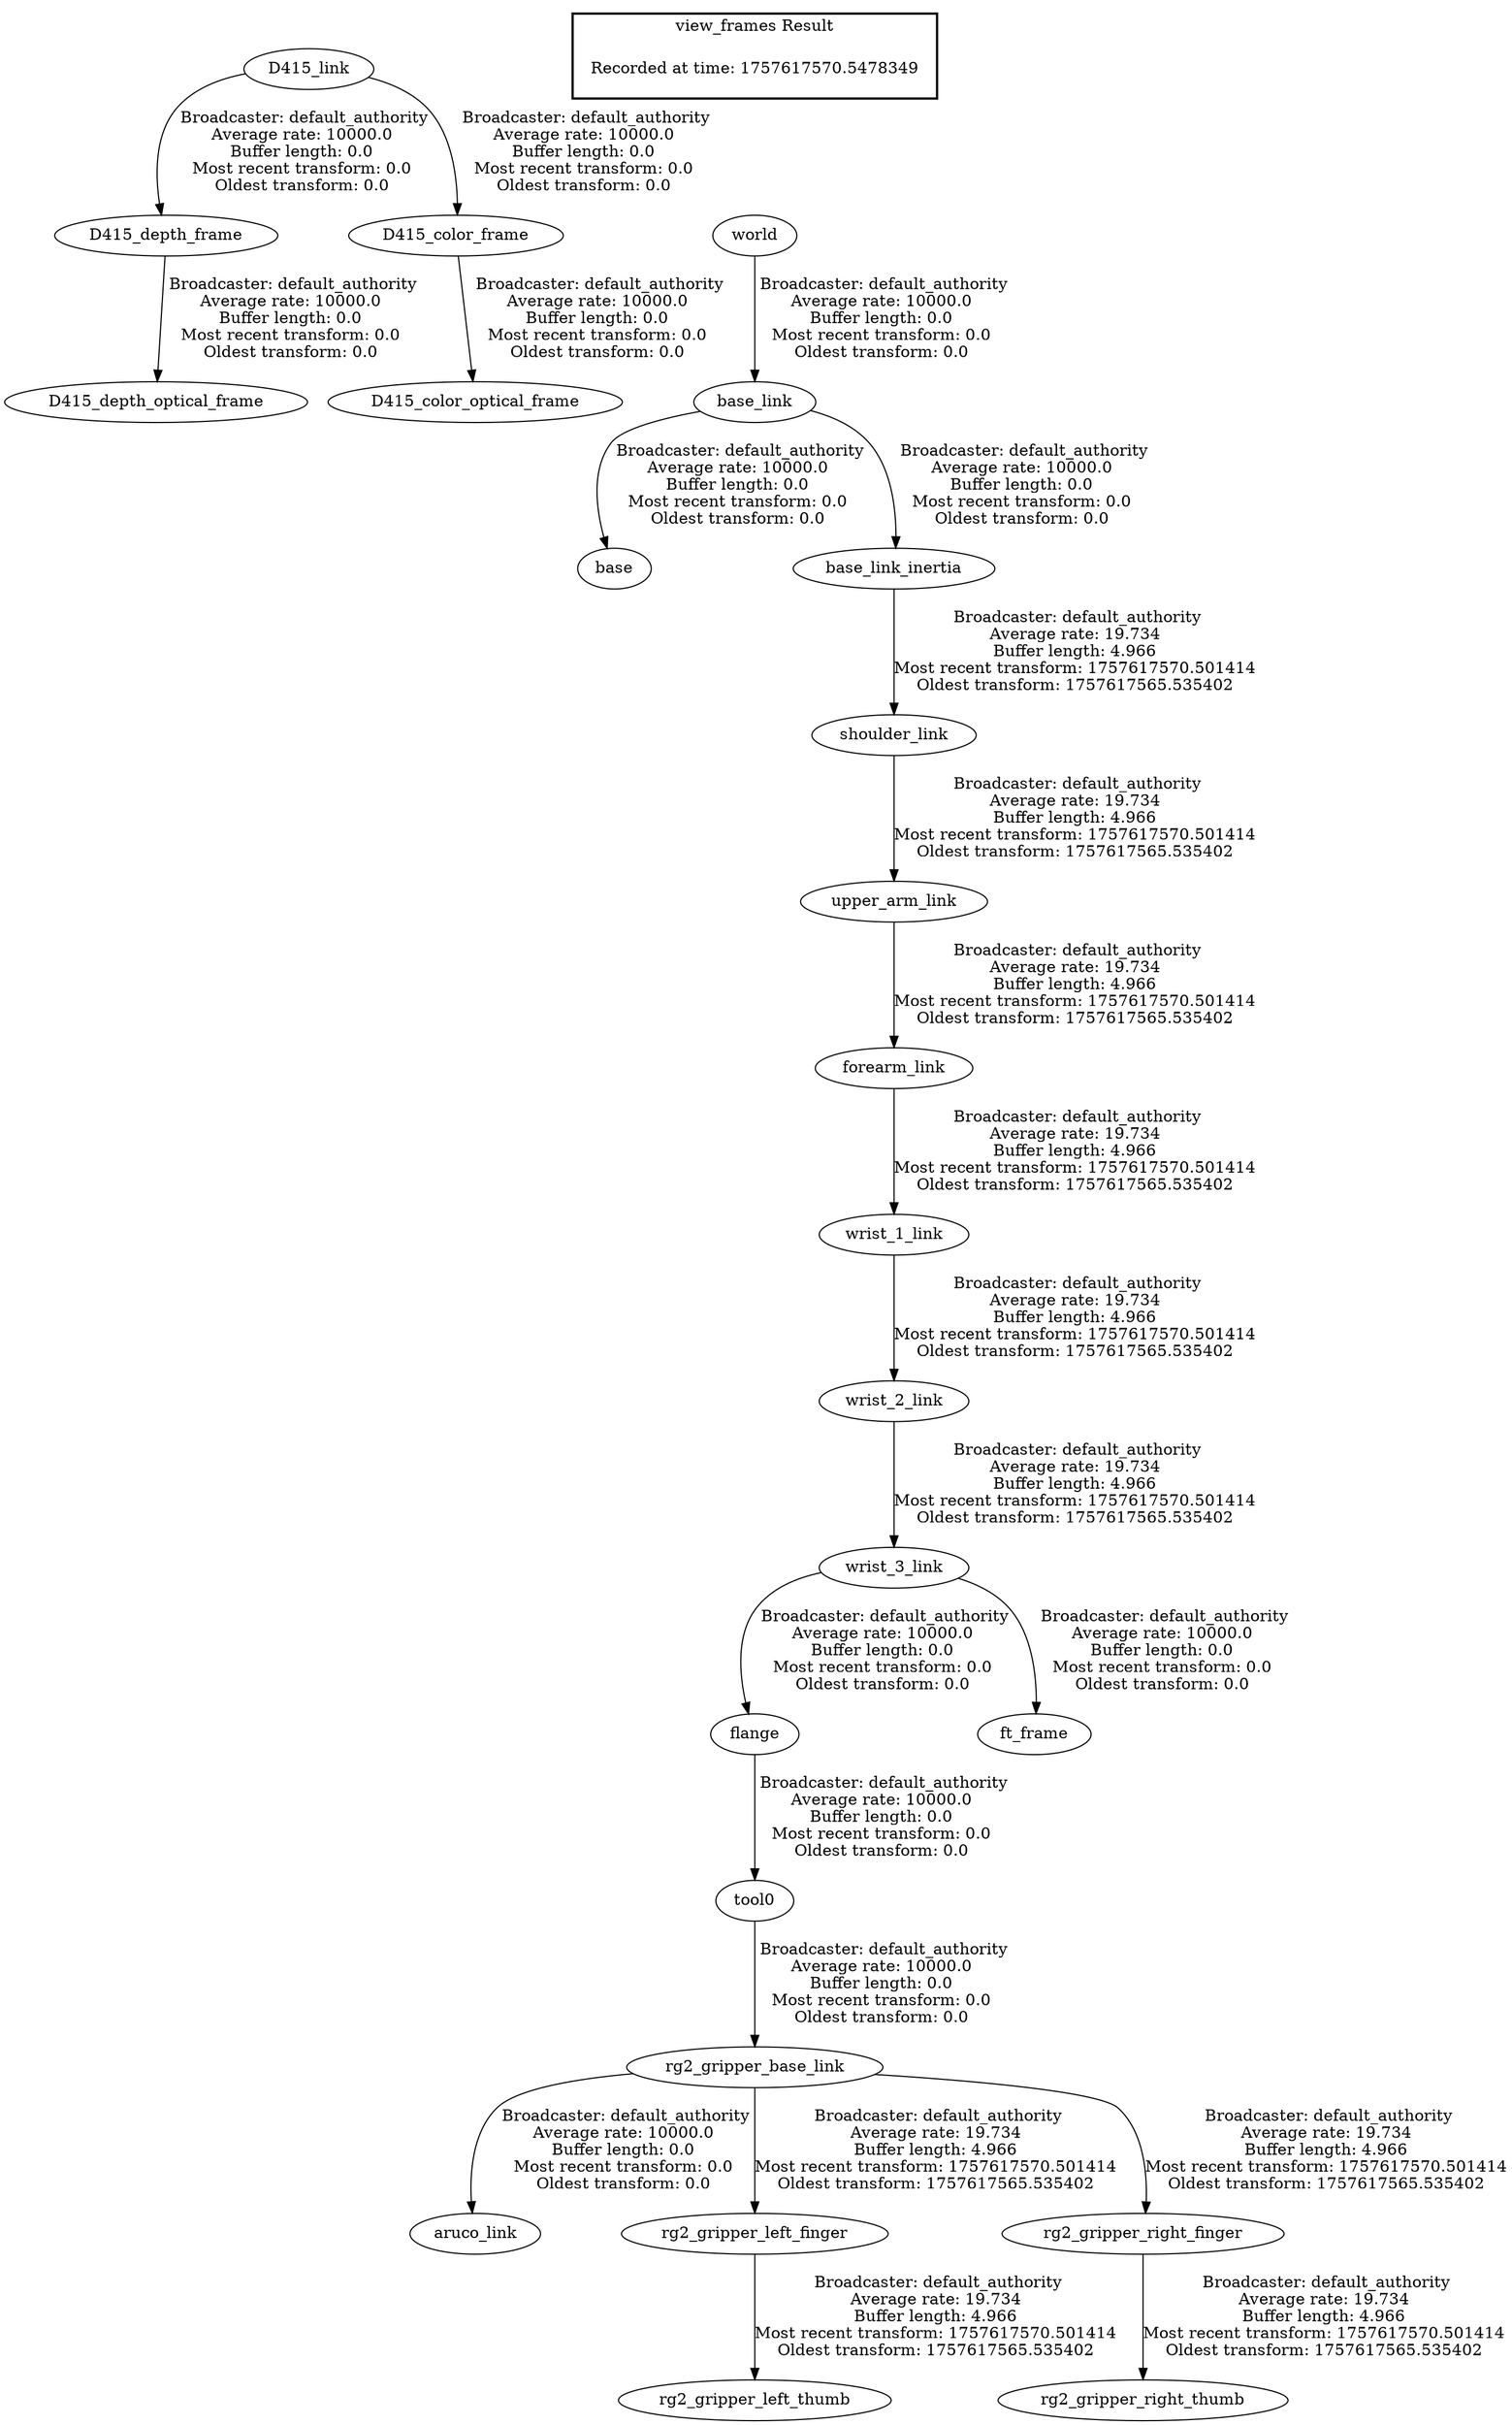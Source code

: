 digraph G {
"D415_link" -> "D415_depth_frame"[label=" Broadcaster: default_authority\nAverage rate: 10000.0\nBuffer length: 0.0\nMost recent transform: 0.0\nOldest transform: 0.0\n"];
"D415_depth_frame" -> "D415_depth_optical_frame"[label=" Broadcaster: default_authority\nAverage rate: 10000.0\nBuffer length: 0.0\nMost recent transform: 0.0\nOldest transform: 0.0\n"];
"D415_link" -> "D415_color_frame"[label=" Broadcaster: default_authority\nAverage rate: 10000.0\nBuffer length: 0.0\nMost recent transform: 0.0\nOldest transform: 0.0\n"];
"D415_color_frame" -> "D415_color_optical_frame"[label=" Broadcaster: default_authority\nAverage rate: 10000.0\nBuffer length: 0.0\nMost recent transform: 0.0\nOldest transform: 0.0\n"];
"world" -> "base_link"[label=" Broadcaster: default_authority\nAverage rate: 10000.0\nBuffer length: 0.0\nMost recent transform: 0.0\nOldest transform: 0.0\n"];
"base_link" -> "base"[label=" Broadcaster: default_authority\nAverage rate: 10000.0\nBuffer length: 0.0\nMost recent transform: 0.0\nOldest transform: 0.0\n"];
"base_link" -> "base_link_inertia"[label=" Broadcaster: default_authority\nAverage rate: 10000.0\nBuffer length: 0.0\nMost recent transform: 0.0\nOldest transform: 0.0\n"];
"flange" -> "tool0"[label=" Broadcaster: default_authority\nAverage rate: 10000.0\nBuffer length: 0.0\nMost recent transform: 0.0\nOldest transform: 0.0\n"];
"wrist_3_link" -> "flange"[label=" Broadcaster: default_authority\nAverage rate: 10000.0\nBuffer length: 0.0\nMost recent transform: 0.0\nOldest transform: 0.0\n"];
"tool0" -> "rg2_gripper_base_link"[label=" Broadcaster: default_authority\nAverage rate: 10000.0\nBuffer length: 0.0\nMost recent transform: 0.0\nOldest transform: 0.0\n"];
"wrist_2_link" -> "wrist_3_link"[label=" Broadcaster: default_authority\nAverage rate: 19.734\nBuffer length: 4.966\nMost recent transform: 1757617570.501414\nOldest transform: 1757617565.535402\n"];
"wrist_3_link" -> "ft_frame"[label=" Broadcaster: default_authority\nAverage rate: 10000.0\nBuffer length: 0.0\nMost recent transform: 0.0\nOldest transform: 0.0\n"];
"rg2_gripper_base_link" -> "aruco_link"[label=" Broadcaster: default_authority\nAverage rate: 10000.0\nBuffer length: 0.0\nMost recent transform: 0.0\nOldest transform: 0.0\n"];
"upper_arm_link" -> "forearm_link"[label=" Broadcaster: default_authority\nAverage rate: 19.734\nBuffer length: 4.966\nMost recent transform: 1757617570.501414\nOldest transform: 1757617565.535402\n"];
"shoulder_link" -> "upper_arm_link"[label=" Broadcaster: default_authority\nAverage rate: 19.734\nBuffer length: 4.966\nMost recent transform: 1757617570.501414\nOldest transform: 1757617565.535402\n"];
"rg2_gripper_base_link" -> "rg2_gripper_left_finger"[label=" Broadcaster: default_authority\nAverage rate: 19.734\nBuffer length: 4.966\nMost recent transform: 1757617570.501414\nOldest transform: 1757617565.535402\n"];
"rg2_gripper_base_link" -> "rg2_gripper_right_finger"[label=" Broadcaster: default_authority\nAverage rate: 19.734\nBuffer length: 4.966\nMost recent transform: 1757617570.501414\nOldest transform: 1757617565.535402\n"];
"rg2_gripper_left_finger" -> "rg2_gripper_left_thumb"[label=" Broadcaster: default_authority\nAverage rate: 19.734\nBuffer length: 4.966\nMost recent transform: 1757617570.501414\nOldest transform: 1757617565.535402\n"];
"rg2_gripper_right_finger" -> "rg2_gripper_right_thumb"[label=" Broadcaster: default_authority\nAverage rate: 19.734\nBuffer length: 4.966\nMost recent transform: 1757617570.501414\nOldest transform: 1757617565.535402\n"];
"base_link_inertia" -> "shoulder_link"[label=" Broadcaster: default_authority\nAverage rate: 19.734\nBuffer length: 4.966\nMost recent transform: 1757617570.501414\nOldest transform: 1757617565.535402\n"];
"forearm_link" -> "wrist_1_link"[label=" Broadcaster: default_authority\nAverage rate: 19.734\nBuffer length: 4.966\nMost recent transform: 1757617570.501414\nOldest transform: 1757617565.535402\n"];
"wrist_1_link" -> "wrist_2_link"[label=" Broadcaster: default_authority\nAverage rate: 19.734\nBuffer length: 4.966\nMost recent transform: 1757617570.501414\nOldest transform: 1757617565.535402\n"];
edge [style=invis];
 subgraph cluster_legend { style=bold; color=black; label ="view_frames Result";
"Recorded at time: 1757617570.5478349"[ shape=plaintext ] ;
}->"world";
}